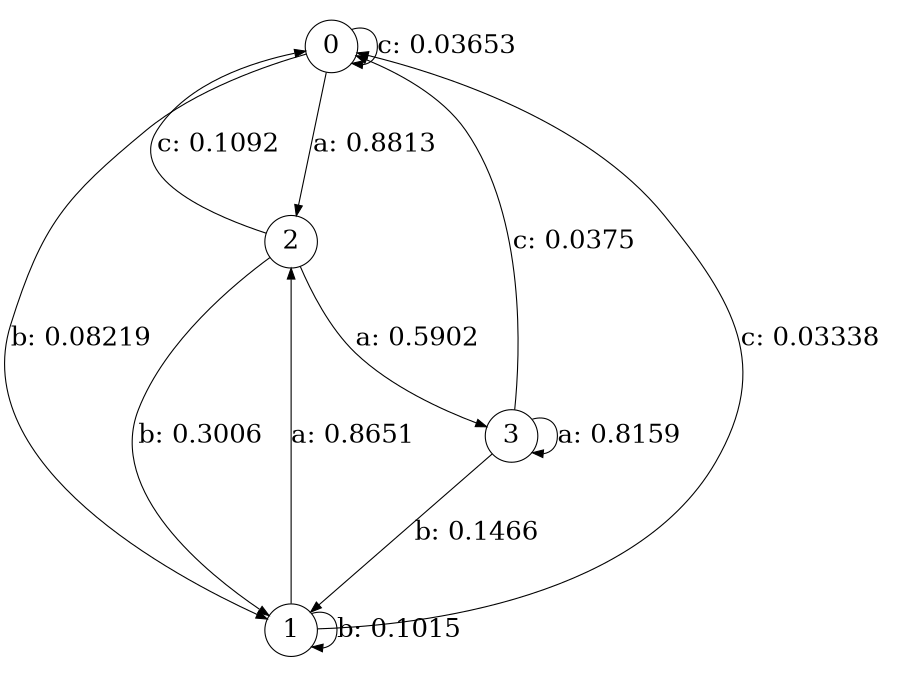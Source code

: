 digraph "d6-200nw-t0-cen-SML" {
size = "6,8.5";
ratio = "fill";
node [shape = circle];
node [fontsize = 24];
edge [fontsize = 24];
0 -> 2 [label = "a: 0.8813   "];
0 -> 1 [label = "b: 0.08219  "];
0 -> 0 [label = "c: 0.03653  "];
1 -> 2 [label = "a: 0.8651   "];
1 -> 1 [label = "b: 0.1015   "];
1 -> 0 [label = "c: 0.03338  "];
2 -> 3 [label = "a: 0.5902   "];
2 -> 1 [label = "b: 0.3006   "];
2 -> 0 [label = "c: 0.1092   "];
3 -> 3 [label = "a: 0.8159   "];
3 -> 1 [label = "b: 0.1466   "];
3 -> 0 [label = "c: 0.0375   "];
}